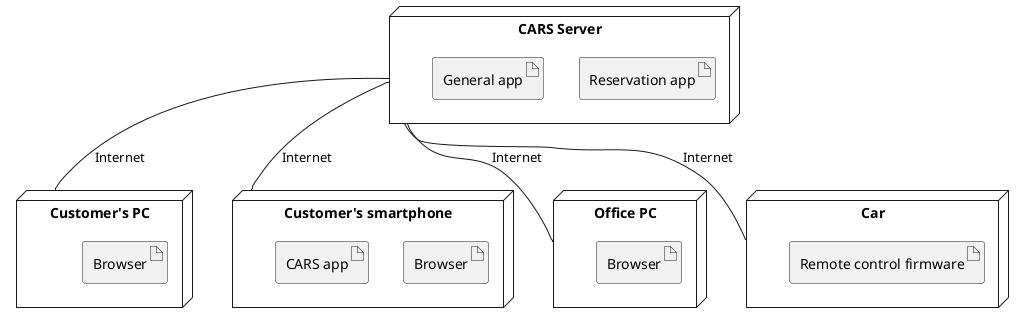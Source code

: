 @startuml

node "Customer's PC" as CustomerPC {
	artifact Browser as Browser1
}

node "Customer's smartphone" as CustomerSmartphone {
	artifact Browser as Browser2
	artifact "CARS app"
}

node "Office PC" as OfficePC {
	artifact Browser as Browser3
}

node Car {
	artifact "Remote control firmware"
}

node "CARS Server" as CARSServer{
	artifact "Reservation app"
	artifact "General app"
}

CARSServer -- CustomerPC : Internet
CARSServer -- CustomerSmartphone : Internet
CARSServer -- OfficePC : Internet
CARSServer -- Car : Internet

@enduml
